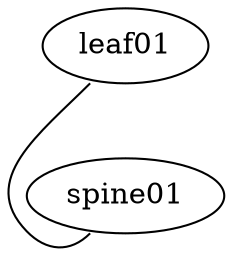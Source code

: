 graph vx {
 "leaf01" [function="leaf" os="CumulusCommunity/cumulus-vx" version="3.4.3" memory="768" config="./helper_scripts/config_switch.sh" ]
 "spine01" [function="spine" version="3.4.3" memory="768" config="./helper_scripts/config_switch.sh" ]

 "leaf01":"swp51" -- "spine01":"swp1"

}
